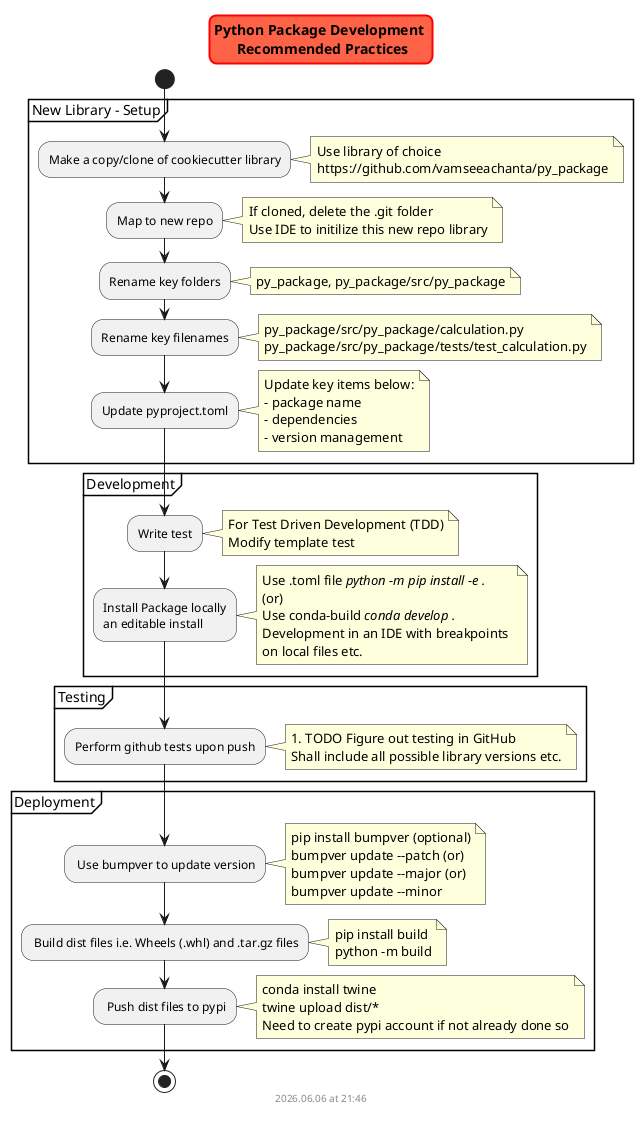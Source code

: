 @startuml package_development
skinparam titleBorderRoundCorner 15
skinparam titleBorderThickness 2
skinparam titleBorderColor red
skinparam titleBackgroundColor Tomato

title Python Package Development \n Recommended Practices

start

    partition "New Library - Setup" {


        :Make a copy/clone of cookiecutter library;
            note right
                Use library of choice
                https://github.com/vamseeachanta/py_package
            end note

        :Map to new repo;
            note right
                If cloned, delete the .git folder
                Use IDE to initilize this new repo library
            end note

        :Rename key folders;
            note right
                py_package, py_package/src/py_package
            end note

        :Rename key filenames;
            note right
                py_package/src/py_package/calculation.py
                py_package/src/py_package/tests/test_calculation.py
            end note

        :Update pyproject.toml;
            note right
                Update key items below:
                - package name
                - dependencies
                - version management
            end note
    }

    partition "Development" {
    :Write test;
        note right
            For Test Driven Development (TDD)
            Modify template test
        end note
    :Install Package locally 
    an editable install;
        note right
            Use .toml file //python -m pip install -e .//
            (or)
            Use conda-build //conda develop .//
            Development in an IDE with breakpoints 
            on local files etc.
        end note
    }

    partition "Testing" {
    :Perform github tests upon push;
        note right
            #TODO Figure out testing in GitHub
            Shall include all possible library versions etc.
        end note
    }


    partition "Deployment" {
    : Use bumpver to update version;
        note right
            pip install bumpver (optional)
            bumpver update --patch (or)
            bumpver update --major (or)
            bumpver update --minor
        end note
    : Build dist files i.e. Wheels (.whl) and .tar.gz files;
        note right
            pip install build
            python -m build
        end note
    : Push dist files to pypi;
        note right
            conda install twine
            twine upload dist/*
            Need to create pypi account if not already done so
        end note
    }

stop

footer
%date("yyyy.MM.dd' at 'HH:mm")
%filename()
end footer

@enduml